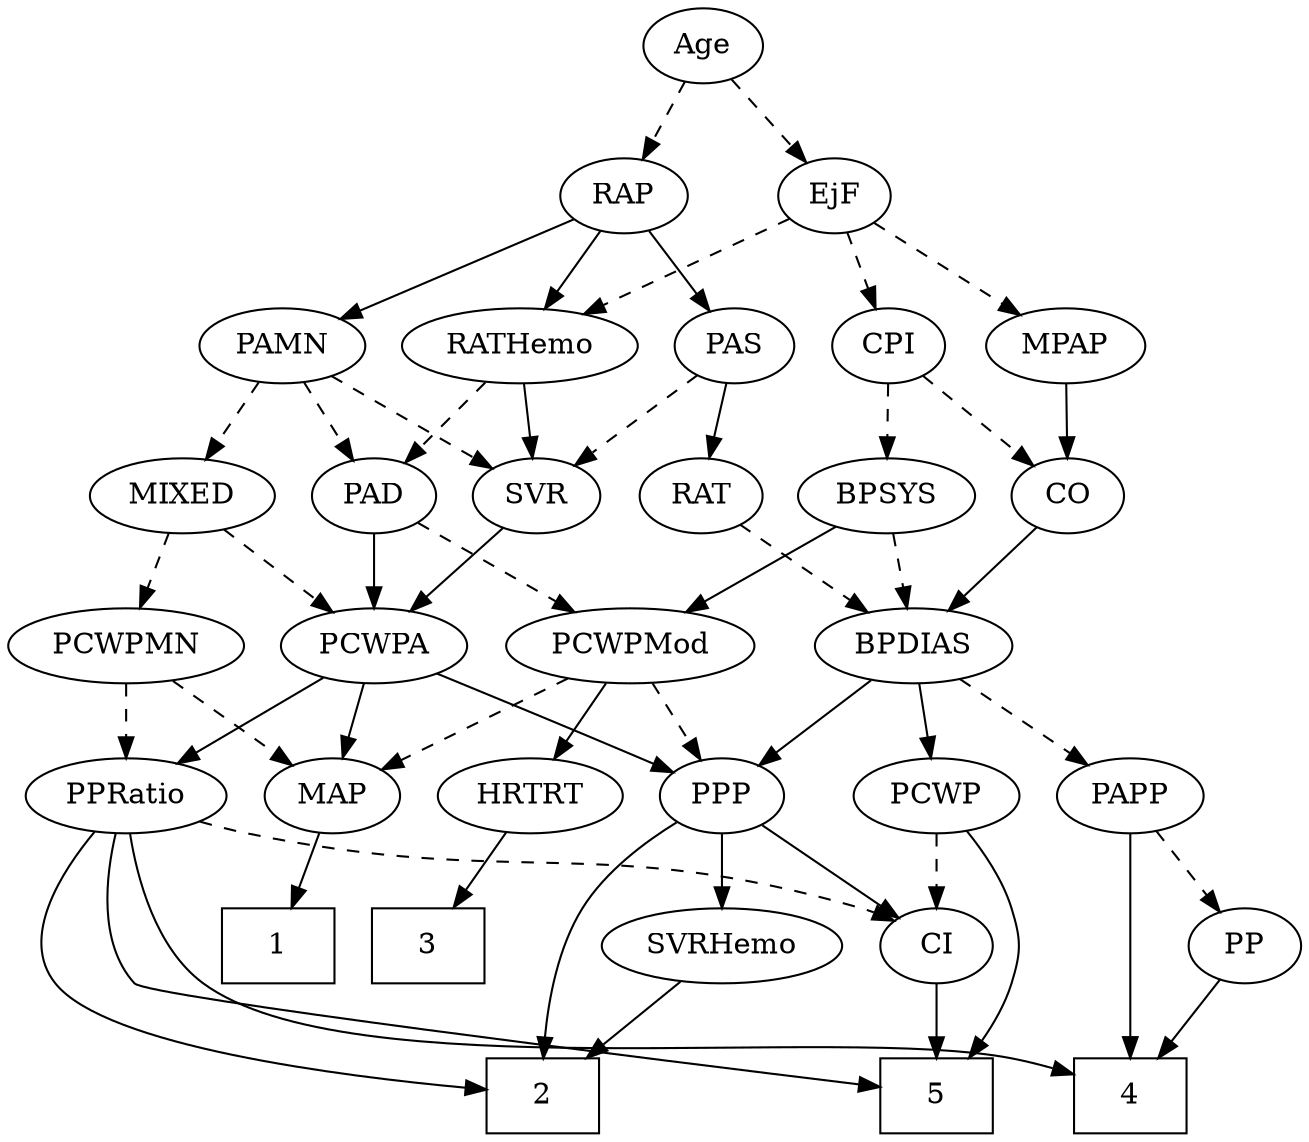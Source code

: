strict digraph {
	graph [bb="0,0,588.1,540"];
	node [label="\N"];
	1	[height=0.5,
		pos="475,90",
		shape=box,
		width=0.75];
	2	[height=0.5,
		pos="380,18",
		shape=box,
		width=0.75];
	3	[height=0.5,
		pos="175,90",
		shape=box,
		width=0.75];
	4	[height=0.5,
		pos="82,18",
		shape=box,
		width=0.75];
	5	[height=0.5,
		pos="247,18",
		shape=box,
		width=0.75];
	Age	[height=0.5,
		pos="266,522",
		width=0.75];
	EjF	[height=0.5,
		pos="230,450",
		width=0.75];
	Age -> EjF	[pos="e,238.3,467.15 257.65,504.76 253.29,496.28 247.85,485.71 242.96,476.2",
		style=dashed];
	RAP	[height=0.5,
		pos="326,450",
		width=0.77632];
	Age -> RAP	[pos="e,313.01,466.16 279.02,505.81 287.04,496.45 297.47,484.28 306.47,473.79",
		style=dashed];
	MPAP	[height=0.5,
		pos="103,378",
		width=0.97491];
	EjF -> MPAP	[pos="e,126.04,391.7 209.88,437.91 189.75,426.81 158.48,409.58 134.95,396.61",
		style=dashed];
	RATHemo	[height=0.5,
		pos="350,378",
		width=1.3721];
	EjF -> RATHemo	[pos="e,324.73,393.74 249.82,437.44 267.76,426.98 294.57,411.34 315.94,398.87",
		style=dashed];
	CPI	[height=0.5,
		pos="184,378",
		width=0.75];
	EjF -> CPI	[pos="e,194.4,394.82 219.56,433.12 213.8,424.34 206.52,413.26 200.04,403.42",
		style=dashed];
	PAS	[height=0.5,
		pos="256,378",
		width=0.75];
	RAP -> PAS	[pos="e,270.49,393.49 311.5,434.5 301.73,424.73 288.69,411.69 277.7,400.7",
		style=solid];
	PAMN	[height=0.5,
		pos="454,378",
		width=1.011];
	RAP -> PAMN	[pos="e,430.44,391.88 346.57,437.75 366.78,426.7 397.94,409.66 421.5,396.77",
		style=solid];
	RAP -> RATHemo	[pos="e,344.08,396.28 331.81,432.05 334.51,424.18 337.79,414.62 340.81,405.79",
		style=solid];
	MIXED	[height=0.5,
		pos="507,306",
		width=1.1193];
	PCWPA	[height=0.5,
		pos="420,234",
		width=1.1555];
	MIXED -> PCWPA	[pos="e,438.84,250.16 488.12,289.81 476.04,280.09 460.17,267.32 446.79,256.56",
		style=dashed];
	PCWPMN	[height=0.5,
		pos="530,234",
		width=1.3902];
	MIXED -> PCWPMN	[pos="e,524.32,252.28 512.57,288.05 515.16,280.18 518.3,270.62 521.2,261.79",
		style=dashed];
	CO	[height=0.5,
		pos="102,306",
		width=0.75];
	MPAP -> CO	[pos="e,102.24,324.1 102.75,359.7 102.64,351.98 102.51,342.71 102.39,334.11",
		style=solid];
	BPSYS	[height=0.5,
		pos="185,306",
		width=1.0471];
	PCWPMod	[height=0.5,
		pos="308,234",
		width=1.4443];
	BPSYS -> PCWPMod	[pos="e,282.11,249.73 208.42,291.67 226.76,281.23 252.54,266.56 273.28,254.76",
		style=solid];
	BPDIAS	[height=0.5,
		pos="172,234",
		width=1.1735];
	BPSYS -> BPDIAS	[pos="e,175.21,252.28 181.85,288.05 180.42,280.35 178.69,271.03 177.08,262.36",
		style=dashed];
	PAD	[height=0.5,
		pos="420,306",
		width=0.79437];
	PAD -> PCWPMod	[pos="e,332.36,250.23 400.49,292.81 384.08,282.55 360.26,267.66 340.9,255.56",
		style=dashed];
	PAD -> PCWPA	[pos="e,420,252.1 420,287.7 420,279.98 420,270.71 420,262.11",
		style=solid];
	CO -> BPDIAS	[pos="e,156.05,250.95 116.5,290.5 125.87,281.13 138.27,268.73 148.97,258.03",
		style=solid];
	RAT	[height=0.5,
		pos="268,306",
		width=0.75827];
	PAS -> RAT	[pos="e,265.04,324.28 258.9,360.05 260.23,352.35 261.82,343.03 263.31,334.36",
		style=solid];
	SVR	[height=0.5,
		pos="345,306",
		width=0.77632];
	PAS -> SVR	[pos="e,328.03,320.35 272.74,363.83 286.08,353.34 304.96,338.49 320.08,326.6",
		style=dashed];
	PAMN -> MIXED	[pos="e,494.41,323.63 466.29,360.76 472.82,352.14 480.98,341.36 488.28,331.73",
		style=dashed];
	PAMN -> PAD	[pos="e,428,323.47 445.94,360.41 441.92,352.13 436.96,341.92 432.46,332.66",
		style=dashed];
	PAMN -> SVR	[pos="e,364.03,319.22 432.72,363.34 415.58,352.33 391.34,336.76 372.69,324.78",
		style=dashed];
	RATHemo -> PAD	[pos="e,405.28,321.72 366.24,360.76 375.73,351.27 387.83,339.17 398.15,328.85",
		style=dashed];
	RATHemo -> SVR	[pos="e,346.22,324.1 348.76,359.7 348.21,351.98 347.55,342.71 346.94,334.11",
		style=solid];
	CPI -> BPSYS	[pos="e,184.76,324.1 184.25,359.7 184.36,351.98 184.49,342.71 184.61,334.11",
		style=dashed];
	CPI -> CO	[pos="e,117.89,320.56 167.8,363.17 155.82,352.94 139.31,338.85 125.82,327.34",
		style=dashed];
	RAT -> BPDIAS	[pos="e,192.5,249.94 250.39,292.16 236.47,282.01 216.76,267.64 200.58,255.84",
		style=dashed];
	SVR -> PCWPA	[pos="e,403.28,250.61 360.18,290.83 370.43,281.27 384.18,268.43 395.92,257.48",
		style=solid];
	MAP	[height=0.5,
		pos="431,162",
		width=0.84854];
	PCWPMod -> MAP	[pos="e,409.75,175.09 333.78,218.33 353.33,207.2 380.25,191.88 400.8,180.19",
		style=dashed];
	PPP	[height=0.5,
		pos="321,162",
		width=0.75];
	PCWPMod -> PPP	[pos="e,317.82,180.1 311.21,215.7 312.65,207.98 314.37,198.71 315.96,190.11",
		style=dashed];
	HRTRT	[height=0.5,
		pos="236,162",
		width=1.1013];
	PCWPMod -> HRTRT	[pos="e,252.11,178.67 291.3,216.76 281.81,207.53 269.77,195.83 259.35,185.7",
		style=solid];
	PCWPA -> MAP	[pos="e,428.31,180.1 422.72,215.7 423.93,207.98 425.39,198.71 426.74,190.11",
		style=solid];
	PCWPA -> PPP	[pos="e,338.98,175.71 399,218.15 383.97,207.52 363.61,193.13 347.46,181.71",
		style=solid];
	PPRatio	[height=0.5,
		pos="530,162",
		width=1.1013];
	PCWPA -> PPRatio	[pos="e,507.88,177.08 442.53,218.67 458.95,208.22 481.38,193.94 499.42,182.46",
		style=solid];
	PCWPMN -> MAP	[pos="e,449.91,176.37 508.03,217.46 493.32,207.07 473.86,193.3 458.18,182.22",
		style=dashed];
	PCWPMN -> PPRatio	[pos="e,530,180.1 530,215.7 530,207.98 530,198.71 530,190.11",
		style=dashed];
	SVRHemo	[height=0.5,
		pos="380,90",
		width=1.3902];
	SVRHemo -> 2	[pos="e,380,36.104 380,71.697 380,63.983 380,54.712 380,46.112",
		style=solid];
	BPDIAS -> PPP	[pos="e,299.68,173.08 199.41,220.17 222.3,209.45 255.79,193.75 285,180 286.78,179.16 288.61,178.3 290.46,177.43",
		style=solid];
	PCWP	[height=0.5,
		pos="143,162",
		width=0.97491];
	BPDIAS -> PCWP	[pos="e,149.96,179.79 164.98,216.05 161.63,207.97 157.55,198.12 153.82,189.11",
		style=solid];
	PAPP	[height=0.5,
		pos="58,162",
		width=0.88464];
	BPDIAS -> PAPP	[pos="e,78.735,175.73 148.93,218.83 131.18,207.94 106.53,192.8 87.375,181.04",
		style=dashed];
	MAP -> 1	[pos="e,464.24,108.12 441.21,144.76 446.44,136.44 452.93,126.1 458.83,116.73",
		style=solid];
	PP	[height=0.5,
		pos="27,90",
		width=0.75];
	PP -> 4	[pos="e,68.543,36.127 38.934,73.811 45.747,65.141 54.459,54.052 62.263,44.12",
		style=solid];
	PPP -> 2	[pos="e,352.82,35.663 317.06,144.08 313.62,125.53 310.62,95.285 321,72 326.17,60.407 335.27,50.291 344.79,42.091",
		style=solid];
	PPP -> SVRHemo	[pos="e,365.99,107.63 333.8,145.81 341.29,136.93 350.92,125.5 359.44,115.39",
		style=solid];
	CI	[height=0.5,
		pos="247,90",
		width=0.75];
	PPP -> CI	[pos="e,261.95,105.14 306.02,146.83 295.49,136.87 281.22,123.37 269.34,112.14",
		style=solid];
	PPRatio -> 2	[pos="e,407.19,22.065 549.57,146.09 571.21,127.8 600.69,96.229 582,72 562.02,46.097 469.82,30.376 417.16,23.354",
		style=solid];
	PPRatio -> 4	[pos="e,109.17,22.673 531.72,143.75 532.71,123.41 530.84,90.11 511,72 461.41,26.727 277.62,44.386 211,36 180.07,32.107 145.01,27.471 119.25,\
24.025",
		style=solid];
	PPRatio -> 5	[pos="e,274.09,23.776 539.46,144.52 549.3,124.94 561.07,92.387 544,72 543.48,71.375 363.76,39.6 284.18,25.556",
		style=solid];
	PPRatio -> CI	[pos="e,272.29,96.821 497.62,151.37 488.99,148.88 479.66,146.27 471,144 435.5,134.69 335.64,111.46 282.04,99.074",
		style=dashed];
	PCWP -> 5	[pos="e,219.8,23.922 136.93,144.16 131.2,125.12 125.34,93.922 139,72 154.44,47.229 185.2,33.709 209.96,26.537",
		style=solid];
	PCWP -> CI	[pos="e,228.59,103.39 163.55,147.17 179.68,136.31 202.28,121.1 219.89,109.25",
		style=dashed];
	CI -> 5	[pos="e,247,36.104 247,71.697 247,63.983 247,54.712 247,46.112",
		style=solid];
	PAPP -> 4	[pos="e,79.095,36.189 60.895,143.87 64.985,119.67 72.5,75.211 77.37,46.393",
		style=solid];
	PAPP -> PP	[pos="e,34.294,107.47 50.653,144.41 46.986,136.13 42.467,125.92 38.365,116.66",
		style=dashed];
	HRTRT -> 3	[pos="e,190.07,108.29 222.16,145.12 214.69,136.54 205.3,125.77 196.86,116.09",
		style=solid];
}
